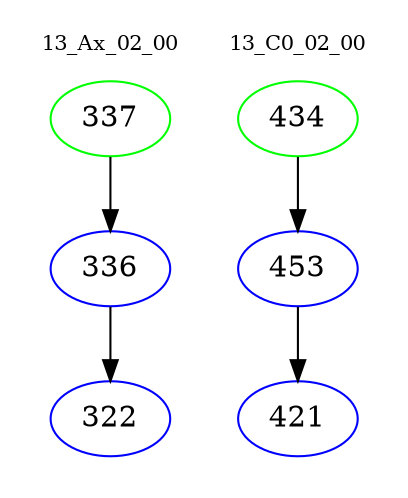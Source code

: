 digraph{
subgraph cluster_0 {
color = white
label = "13_Ax_02_00";
fontsize=10;
T0_337 [label="337", color="green"]
T0_337 -> T0_336 [color="black"]
T0_336 [label="336", color="blue"]
T0_336 -> T0_322 [color="black"]
T0_322 [label="322", color="blue"]
}
subgraph cluster_1 {
color = white
label = "13_C0_02_00";
fontsize=10;
T1_434 [label="434", color="green"]
T1_434 -> T1_453 [color="black"]
T1_453 [label="453", color="blue"]
T1_453 -> T1_421 [color="black"]
T1_421 [label="421", color="blue"]
}
}
